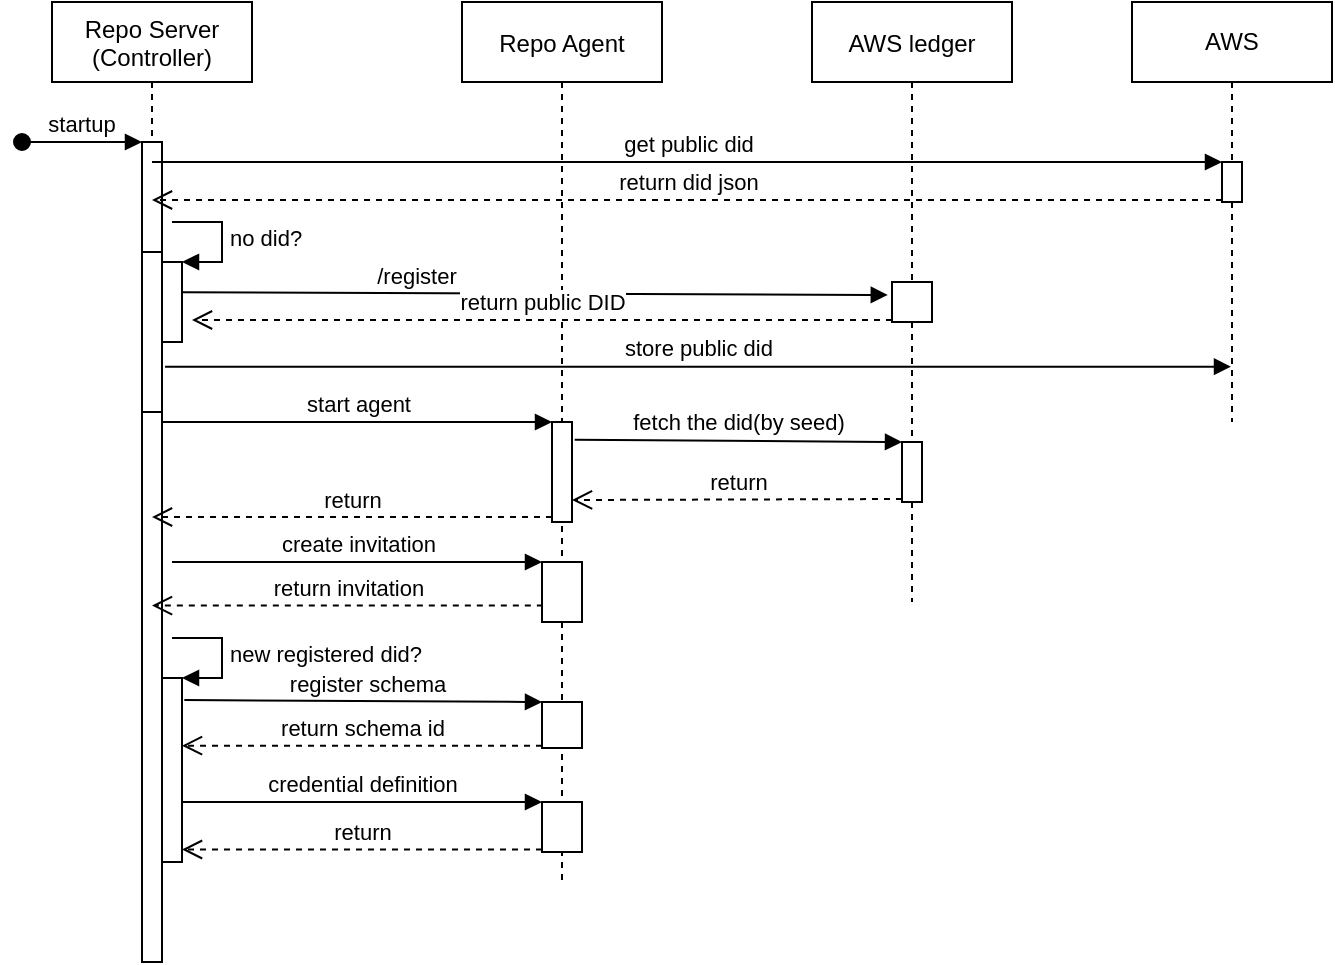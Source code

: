 <mxfile version="13.9.9" type="device"><diagram id="kgpKYQtTHZ0yAKxKKP6v" name="Page-1"><mxGraphModel dx="1149" dy="588" grid="1" gridSize="10" guides="1" tooltips="1" connect="1" arrows="1" fold="1" page="1" pageScale="1" pageWidth="850" pageHeight="1100" math="0" shadow="0"><root><mxCell id="0"/><mxCell id="1" parent="0"/><mxCell id="3nuBFxr9cyL0pnOWT2aG-1" value="Repo Server&#10;(Controller)" style="shape=umlLifeline;perimeter=lifelinePerimeter;container=1;collapsible=0;recursiveResize=0;rounded=0;shadow=0;strokeWidth=1;" parent="1" vertex="1"><mxGeometry x="120" y="80" width="100" height="480" as="geometry"/></mxCell><mxCell id="3nuBFxr9cyL0pnOWT2aG-2" value="" style="points=[];perimeter=orthogonalPerimeter;rounded=0;shadow=0;strokeWidth=1;" parent="3nuBFxr9cyL0pnOWT2aG-1" vertex="1"><mxGeometry x="45" y="70" width="10" height="410" as="geometry"/></mxCell><mxCell id="3nuBFxr9cyL0pnOWT2aG-3" value="startup" style="verticalAlign=bottom;startArrow=oval;endArrow=block;startSize=8;shadow=0;strokeWidth=1;" parent="3nuBFxr9cyL0pnOWT2aG-1" target="3nuBFxr9cyL0pnOWT2aG-2" edge="1"><mxGeometry relative="1" as="geometry"><mxPoint x="-15" y="70" as="sourcePoint"/></mxGeometry></mxCell><mxCell id="3nuBFxr9cyL0pnOWT2aG-4" value="" style="points=[];perimeter=orthogonalPerimeter;rounded=0;shadow=0;strokeWidth=1;" parent="3nuBFxr9cyL0pnOWT2aG-1" vertex="1"><mxGeometry x="45" y="125" width="10" height="80" as="geometry"/></mxCell><mxCell id="R063gct-nQPeViLU7_9N-5" value="" style="html=1;points=[];perimeter=orthogonalPerimeter;" vertex="1" parent="3nuBFxr9cyL0pnOWT2aG-1"><mxGeometry x="55" y="130" width="10" height="40" as="geometry"/></mxCell><mxCell id="R063gct-nQPeViLU7_9N-6" value="no did?" style="edgeStyle=orthogonalEdgeStyle;html=1;align=left;spacingLeft=2;endArrow=block;rounded=0;entryX=1;entryY=0;" edge="1" target="R063gct-nQPeViLU7_9N-5" parent="3nuBFxr9cyL0pnOWT2aG-1"><mxGeometry relative="1" as="geometry"><mxPoint x="60" y="110" as="sourcePoint"/><Array as="points"><mxPoint x="85" y="110"/></Array></mxGeometry></mxCell><mxCell id="R063gct-nQPeViLU7_9N-18" value="" style="html=1;points=[];perimeter=orthogonalPerimeter;" vertex="1" parent="3nuBFxr9cyL0pnOWT2aG-1"><mxGeometry x="55" y="338" width="10" height="92" as="geometry"/></mxCell><mxCell id="R063gct-nQPeViLU7_9N-19" value="new registered did?" style="edgeStyle=orthogonalEdgeStyle;html=1;align=left;spacingLeft=2;endArrow=block;rounded=0;entryX=1;entryY=0;" edge="1" target="R063gct-nQPeViLU7_9N-18" parent="3nuBFxr9cyL0pnOWT2aG-1"><mxGeometry relative="1" as="geometry"><mxPoint x="60" y="318" as="sourcePoint"/><Array as="points"><mxPoint x="85" y="318"/><mxPoint x="85" y="338"/></Array></mxGeometry></mxCell><mxCell id="3nuBFxr9cyL0pnOWT2aG-5" value="Repo Agent" style="shape=umlLifeline;perimeter=lifelinePerimeter;container=1;collapsible=0;recursiveResize=0;rounded=0;shadow=0;strokeWidth=1;" parent="1" vertex="1"><mxGeometry x="325" y="80" width="100" height="440" as="geometry"/></mxCell><mxCell id="4yu0Km1aw1DMIzy2Llx--33" value="" style="html=1;points=[];perimeter=orthogonalPerimeter;" parent="3nuBFxr9cyL0pnOWT2aG-5" vertex="1"><mxGeometry x="40" y="350" width="20" height="23" as="geometry"/></mxCell><mxCell id="4yu0Km1aw1DMIzy2Llx--36" value="" style="html=1;points=[];perimeter=orthogonalPerimeter;" parent="3nuBFxr9cyL0pnOWT2aG-5" vertex="1"><mxGeometry x="40" y="400" width="20" height="25" as="geometry"/></mxCell><mxCell id="4yu0Km1aw1DMIzy2Llx--30" value="" style="html=1;points=[];perimeter=orthogonalPerimeter;" parent="3nuBFxr9cyL0pnOWT2aG-5" vertex="1"><mxGeometry x="40" y="280" width="20" height="30" as="geometry"/></mxCell><mxCell id="R063gct-nQPeViLU7_9N-11" value="" style="html=1;points=[];perimeter=orthogonalPerimeter;" vertex="1" parent="3nuBFxr9cyL0pnOWT2aG-5"><mxGeometry x="45" y="210" width="10" height="50" as="geometry"/></mxCell><mxCell id="4yu0Km1aw1DMIzy2Llx--1" value="AWS ledger" style="shape=umlLifeline;perimeter=lifelinePerimeter;container=1;collapsible=0;recursiveResize=0;rounded=0;shadow=0;strokeWidth=1;" parent="1" vertex="1"><mxGeometry x="500" y="80" width="100" height="300" as="geometry"/></mxCell><mxCell id="4yu0Km1aw1DMIzy2Llx--23" value="" style="html=1;points=[];perimeter=orthogonalPerimeter;" parent="4yu0Km1aw1DMIzy2Llx--1" vertex="1"><mxGeometry x="40" y="140" width="20" height="20" as="geometry"/></mxCell><mxCell id="R063gct-nQPeViLU7_9N-15" value="" style="html=1;points=[];perimeter=orthogonalPerimeter;" vertex="1" parent="4yu0Km1aw1DMIzy2Llx--1"><mxGeometry x="45" y="220" width="10" height="30" as="geometry"/></mxCell><mxCell id="4yu0Km1aw1DMIzy2Llx--24" value="/register" style="html=1;verticalAlign=bottom;endArrow=block;entryX=-0.105;entryY=0.324;exitX=0.979;exitY=0.378;exitDx=0;exitDy=0;exitPerimeter=0;entryDx=0;entryDy=0;entryPerimeter=0;" parent="1" source="R063gct-nQPeViLU7_9N-5" target="4yu0Km1aw1DMIzy2Llx--23" edge="1"><mxGeometry x="-0.342" relative="1" as="geometry"><mxPoint x="405" y="170" as="sourcePoint"/><mxPoint x="1" as="offset"/></mxGeometry></mxCell><mxCell id="4yu0Km1aw1DMIzy2Llx--31" value="create invitation" style="html=1;verticalAlign=bottom;endArrow=block;entryX=0;entryY=0;" parent="1" target="4yu0Km1aw1DMIzy2Llx--30" edge="1"><mxGeometry relative="1" as="geometry"><mxPoint x="180" y="360" as="sourcePoint"/></mxGeometry></mxCell><mxCell id="4yu0Km1aw1DMIzy2Llx--32" value="return invitation" style="html=1;verticalAlign=bottom;endArrow=open;dashed=1;endSize=8;exitX=0.021;exitY=0.727;exitDx=0;exitDy=0;exitPerimeter=0;" parent="1" source="4yu0Km1aw1DMIzy2Llx--30" target="3nuBFxr9cyL0pnOWT2aG-1" edge="1"><mxGeometry relative="1" as="geometry"><mxPoint x="275" y="296" as="targetPoint"/></mxGeometry></mxCell><mxCell id="4yu0Km1aw1DMIzy2Llx--34" value="&amp;nbsp;register schema" style="html=1;verticalAlign=bottom;endArrow=block;entryX=0;entryY=0;exitX=1.117;exitY=0.12;exitDx=0;exitDy=0;exitPerimeter=0;" parent="1" source="R063gct-nQPeViLU7_9N-18" target="4yu0Km1aw1DMIzy2Llx--33" edge="1"><mxGeometry relative="1" as="geometry"><mxPoint x="180" y="355" as="sourcePoint"/></mxGeometry></mxCell><mxCell id="4yu0Km1aw1DMIzy2Llx--35" value="return schema id" style="html=1;verticalAlign=bottom;endArrow=open;dashed=1;endSize=8;exitX=0;exitY=0.95;" parent="1" source="4yu0Km1aw1DMIzy2Llx--33" target="R063gct-nQPeViLU7_9N-18" edge="1"><mxGeometry relative="1" as="geometry"><mxPoint x="190" y="452" as="targetPoint"/></mxGeometry></mxCell><mxCell id="4yu0Km1aw1DMIzy2Llx--38" value="return" style="html=1;verticalAlign=bottom;endArrow=open;dashed=1;endSize=8;exitX=0;exitY=0.95;" parent="1" source="4yu0Km1aw1DMIzy2Llx--36" target="R063gct-nQPeViLU7_9N-18" edge="1"><mxGeometry relative="1" as="geometry"><mxPoint x="190" y="504" as="targetPoint"/></mxGeometry></mxCell><mxCell id="4yu0Km1aw1DMIzy2Llx--37" value="credential definition" style="html=1;verticalAlign=bottom;endArrow=block;entryX=0;entryY=0;" parent="1" source="R063gct-nQPeViLU7_9N-18" target="4yu0Km1aw1DMIzy2Llx--36" edge="1"><mxGeometry relative="1" as="geometry"><mxPoint x="190" y="480" as="sourcePoint"/></mxGeometry></mxCell><mxCell id="R063gct-nQPeViLU7_9N-1" value="AWS" style="shape=umlLifeline;perimeter=lifelinePerimeter;whiteSpace=wrap;html=1;container=1;collapsible=0;recursiveResize=0;outlineConnect=0;" vertex="1" parent="1"><mxGeometry x="660" y="80" width="100" height="210" as="geometry"/></mxCell><mxCell id="R063gct-nQPeViLU7_9N-2" value="" style="html=1;points=[];perimeter=orthogonalPerimeter;" vertex="1" parent="R063gct-nQPeViLU7_9N-1"><mxGeometry x="45" y="80" width="10" height="20" as="geometry"/></mxCell><mxCell id="R063gct-nQPeViLU7_9N-3" value="get public did" style="html=1;verticalAlign=bottom;endArrow=block;entryX=0;entryY=0;" edge="1" target="R063gct-nQPeViLU7_9N-2" parent="1" source="3nuBFxr9cyL0pnOWT2aG-1"><mxGeometry relative="1" as="geometry"><mxPoint x="620" y="135" as="sourcePoint"/></mxGeometry></mxCell><mxCell id="R063gct-nQPeViLU7_9N-4" value="return did json" style="html=1;verticalAlign=bottom;endArrow=open;dashed=1;endSize=8;exitX=0;exitY=0.95;" edge="1" source="R063gct-nQPeViLU7_9N-2" parent="1"><mxGeometry relative="1" as="geometry"><mxPoint x="170" y="179" as="targetPoint"/></mxGeometry></mxCell><mxCell id="R063gct-nQPeViLU7_9N-7" value="return public DID" style="html=1;verticalAlign=bottom;endArrow=open;dashed=1;endSize=8;exitX=0;exitY=0.95;" edge="1" parent="1" source="4yu0Km1aw1DMIzy2Llx--23"><mxGeometry relative="1" as="geometry"><mxPoint x="190" y="239" as="targetPoint"/><mxPoint x="540.0" y="278.5" as="sourcePoint"/></mxGeometry></mxCell><mxCell id="R063gct-nQPeViLU7_9N-9" value="store public did" style="html=1;verticalAlign=bottom;endArrow=block;exitX=1.152;exitY=0.717;exitDx=0;exitDy=0;exitPerimeter=0;" edge="1" parent="1" source="3nuBFxr9cyL0pnOWT2aG-4" target="R063gct-nQPeViLU7_9N-1"><mxGeometry width="80" relative="1" as="geometry"><mxPoint x="490" y="280" as="sourcePoint"/><mxPoint x="570" y="280" as="targetPoint"/></mxGeometry></mxCell><mxCell id="R063gct-nQPeViLU7_9N-12" value="start agent" style="html=1;verticalAlign=bottom;endArrow=block;entryX=0;entryY=0;" edge="1" target="R063gct-nQPeViLU7_9N-11" parent="1" source="3nuBFxr9cyL0pnOWT2aG-2"><mxGeometry relative="1" as="geometry"><mxPoint x="180" y="290" as="sourcePoint"/></mxGeometry></mxCell><mxCell id="R063gct-nQPeViLU7_9N-13" value="return" style="html=1;verticalAlign=bottom;endArrow=open;dashed=1;endSize=8;exitX=0;exitY=0.95;" edge="1" source="R063gct-nQPeViLU7_9N-11" parent="1" target="3nuBFxr9cyL0pnOWT2aG-1"><mxGeometry relative="1" as="geometry"><mxPoint x="300" y="356" as="targetPoint"/></mxGeometry></mxCell><mxCell id="R063gct-nQPeViLU7_9N-16" value="fetch the did(by seed)" style="html=1;verticalAlign=bottom;endArrow=block;entryX=0;entryY=0;exitX=1.134;exitY=0.178;exitDx=0;exitDy=0;exitPerimeter=0;" edge="1" target="R063gct-nQPeViLU7_9N-15" parent="1" source="R063gct-nQPeViLU7_9N-11"><mxGeometry relative="1" as="geometry"><mxPoint x="475" y="285" as="sourcePoint"/></mxGeometry></mxCell><mxCell id="R063gct-nQPeViLU7_9N-17" value="return" style="html=1;verticalAlign=bottom;endArrow=open;dashed=1;endSize=8;exitX=0;exitY=0.95;" edge="1" source="R063gct-nQPeViLU7_9N-15" parent="1"><mxGeometry relative="1" as="geometry"><mxPoint x="380" y="329" as="targetPoint"/></mxGeometry></mxCell></root></mxGraphModel></diagram></mxfile>